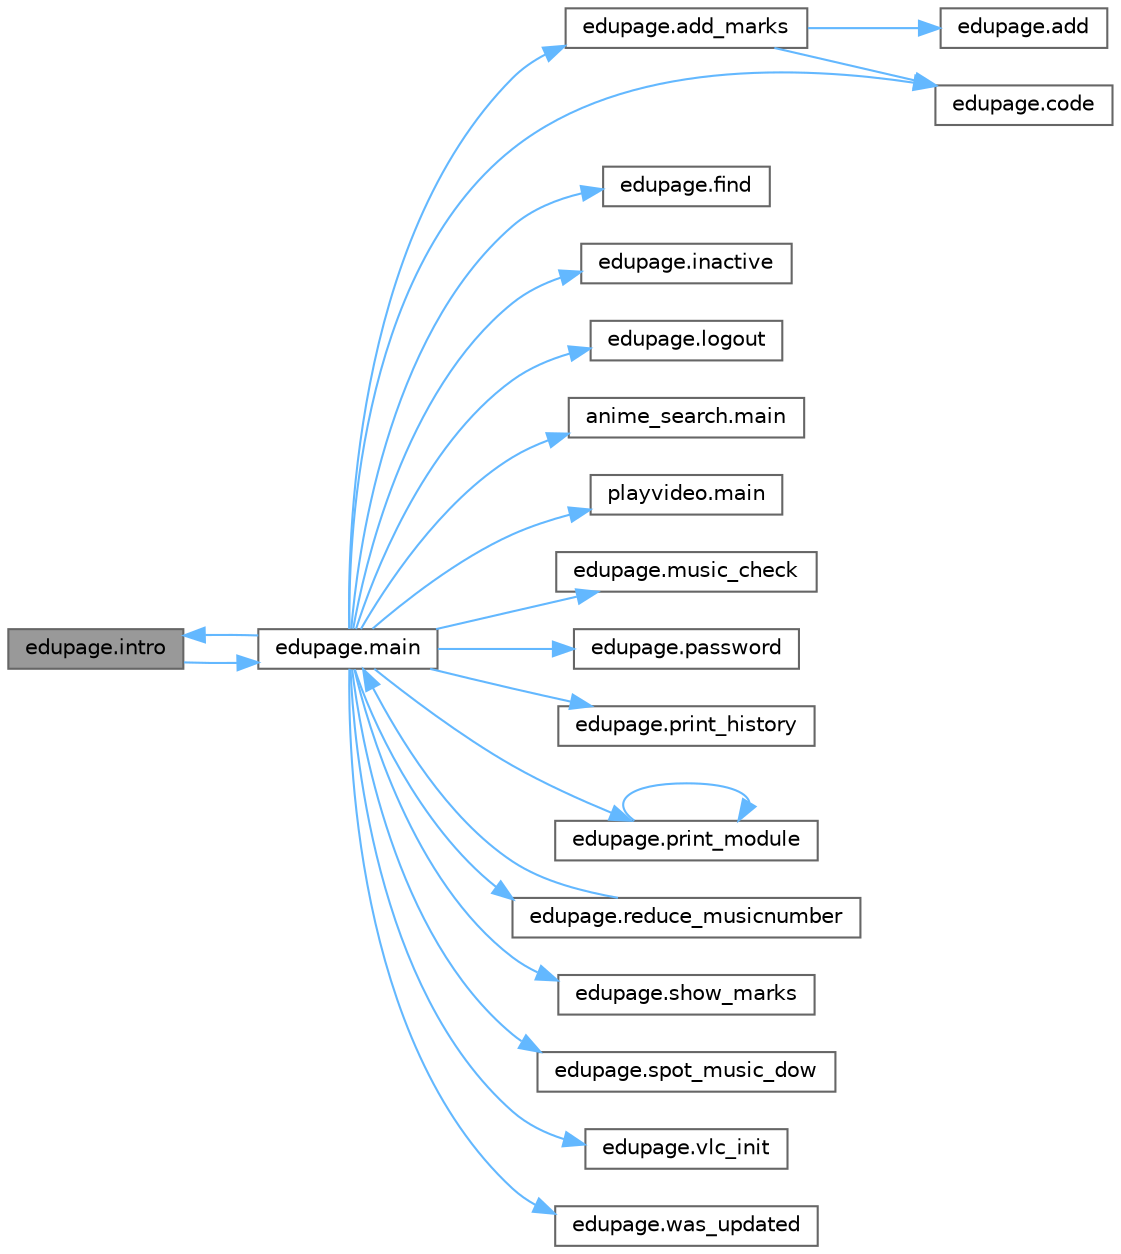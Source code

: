 digraph "edupage.intro"
{
 // LATEX_PDF_SIZE
  bgcolor="transparent";
  edge [fontname=Helvetica,fontsize=10,labelfontname=Helvetica,labelfontsize=10];
  node [fontname=Helvetica,fontsize=10,shape=box,height=0.2,width=0.4];
  rankdir="LR";
  Node1 [label="edupage.intro",height=0.2,width=0.4,color="gray40", fillcolor="grey60", style="filled", fontcolor="black",tooltip=" "];
  Node1 -> Node2 [color="steelblue1",style="solid"];
  Node2 [label="edupage.main",height=0.2,width=0.4,color="grey40", fillcolor="white", style="filled",URL="$d0/d52/namespaceedupage.html#a187508ee0d9f19d584a130cc5cba0c27",tooltip=" "];
  Node2 -> Node3 [color="steelblue1",style="solid"];
  Node3 [label="edupage.add_marks",height=0.2,width=0.4,color="grey40", fillcolor="white", style="filled",URL="$d0/d52/namespaceedupage.html#a9d8a9e9e0972b929f85d5e9bdb2b0107",tooltip=" "];
  Node3 -> Node4 [color="steelblue1",style="solid"];
  Node4 [label="edupage.add",height=0.2,width=0.4,color="grey40", fillcolor="white", style="filled",URL="$d0/d52/namespaceedupage.html#af8155c1c90674d76615b11b6d0c5c8ba",tooltip=" "];
  Node3 -> Node5 [color="steelblue1",style="solid"];
  Node5 [label="edupage.code",height=0.2,width=0.4,color="grey40", fillcolor="white", style="filled",URL="$d0/d52/namespaceedupage.html#a8cda85c4ec08c9ac94a9f7b99dd13168",tooltip=" "];
  Node2 -> Node5 [color="steelblue1",style="solid"];
  Node2 -> Node6 [color="steelblue1",style="solid"];
  Node6 [label="edupage.find",height=0.2,width=0.4,color="grey40", fillcolor="white", style="filled",URL="$d0/d52/namespaceedupage.html#a53debba256f42edb6b4b01bd368f189f",tooltip=" "];
  Node2 -> Node7 [color="steelblue1",style="solid"];
  Node7 [label="edupage.inactive",height=0.2,width=0.4,color="grey40", fillcolor="white", style="filled",URL="$d0/d52/namespaceedupage.html#a341571d7a41b53af5510ed61722c2847",tooltip=" "];
  Node2 -> Node1 [color="steelblue1",style="solid"];
  Node2 -> Node8 [color="steelblue1",style="solid"];
  Node8 [label="edupage.logout",height=0.2,width=0.4,color="grey40", fillcolor="white", style="filled",URL="$d0/d52/namespaceedupage.html#ac820991cd8d23a0cc095060d0db57bb6",tooltip=" "];
  Node2 -> Node9 [color="steelblue1",style="solid"];
  Node9 [label="anime_search.main",height=0.2,width=0.4,color="grey40", fillcolor="white", style="filled",URL="$db/da2/namespaceanime__search.html#aa640ea940b9dd7e63d3d083f2f9acf8a",tooltip=" "];
  Node2 -> Node10 [color="steelblue1",style="solid"];
  Node10 [label="playvideo.main",height=0.2,width=0.4,color="grey40", fillcolor="white", style="filled",URL="$d3/db6/namespaceplayvideo.html#a86582d0c1d78493131487c51adad545a",tooltip=" "];
  Node2 -> Node11 [color="steelblue1",style="solid"];
  Node11 [label="edupage.music_check",height=0.2,width=0.4,color="grey40", fillcolor="white", style="filled",URL="$d0/d52/namespaceedupage.html#a26d2d05eabf3782dc22c8ebc54bcd1ae",tooltip=" "];
  Node2 -> Node12 [color="steelblue1",style="solid"];
  Node12 [label="edupage.password",height=0.2,width=0.4,color="grey40", fillcolor="white", style="filled",URL="$d0/d52/namespaceedupage.html#a947a9e740a4068b10f03b3e9d0bd18af",tooltip=" "];
  Node2 -> Node13 [color="steelblue1",style="solid"];
  Node13 [label="edupage.print_history",height=0.2,width=0.4,color="grey40", fillcolor="white", style="filled",URL="$d0/d52/namespaceedupage.html#ab61c7be85bb0e6a5468c992b61992781",tooltip=" "];
  Node2 -> Node14 [color="steelblue1",style="solid"];
  Node14 [label="edupage.print_module",height=0.2,width=0.4,color="grey40", fillcolor="white", style="filled",URL="$d0/d52/namespaceedupage.html#a153bbbaa356309a404f3c218b26dc562",tooltip=" "];
  Node14 -> Node14 [color="steelblue1",style="solid"];
  Node2 -> Node15 [color="steelblue1",style="solid"];
  Node15 [label="edupage.reduce_musicnumber",height=0.2,width=0.4,color="grey40", fillcolor="white", style="filled",URL="$d0/d52/namespaceedupage.html#a11c2d421fc103b70ae07e919a3929cd8",tooltip=" "];
  Node15 -> Node2 [color="steelblue1",style="solid"];
  Node2 -> Node16 [color="steelblue1",style="solid"];
  Node16 [label="edupage.show_marks",height=0.2,width=0.4,color="grey40", fillcolor="white", style="filled",URL="$d0/d52/namespaceedupage.html#afb381cb44a8c29fd8418a55eb143a06a",tooltip=" "];
  Node2 -> Node17 [color="steelblue1",style="solid"];
  Node17 [label="edupage.spot_music_dow",height=0.2,width=0.4,color="grey40", fillcolor="white", style="filled",URL="$d0/d52/namespaceedupage.html#ad01aeb52409e66e1b1a4c99da9728675",tooltip=" "];
  Node2 -> Node18 [color="steelblue1",style="solid"];
  Node18 [label="edupage.vlc_init",height=0.2,width=0.4,color="grey40", fillcolor="white", style="filled",URL="$d0/d52/namespaceedupage.html#a04c9c212427b30c15b9858bbbae21b45",tooltip=" "];
  Node2 -> Node19 [color="steelblue1",style="solid"];
  Node19 [label="edupage.was_updated",height=0.2,width=0.4,color="grey40", fillcolor="white", style="filled",URL="$d0/d52/namespaceedupage.html#ace1585dbbb7d7564c87b8154c519ec73",tooltip=" "];
}
